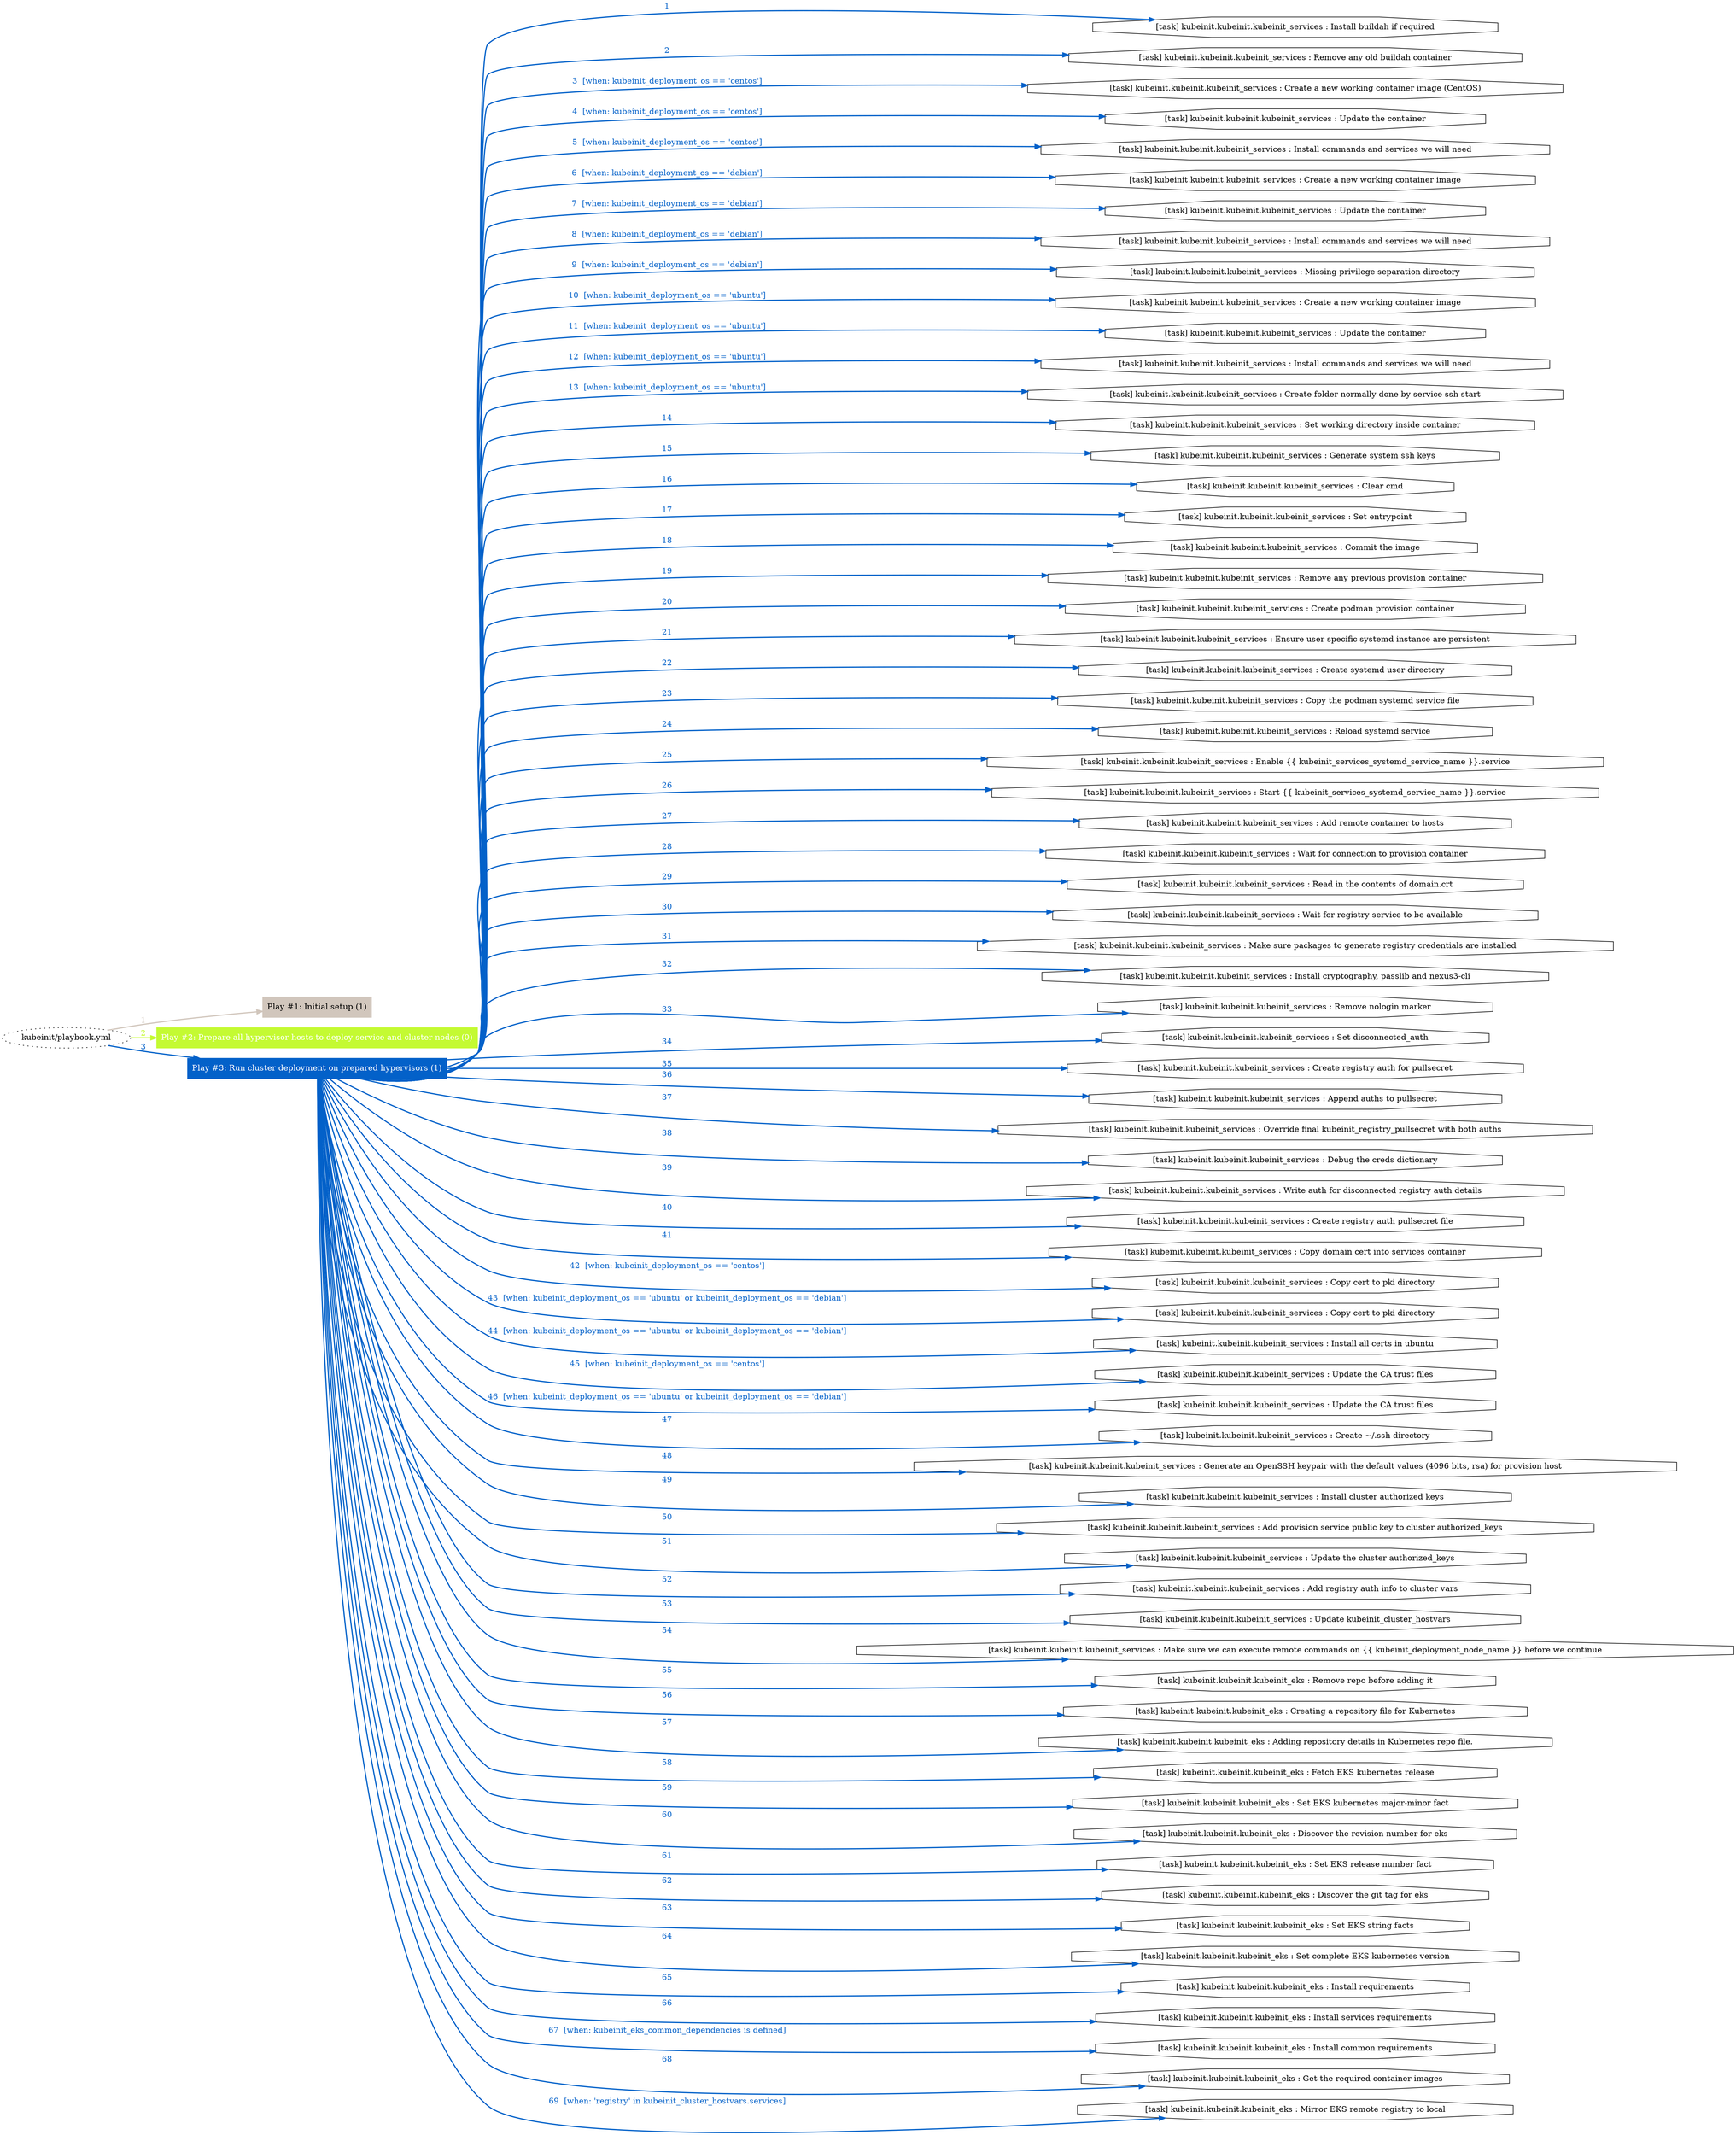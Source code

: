 digraph "kubeinit/playbook.yml "{
	graph [concentrate=true ordering=in rankdir=LR ratio=fill]
	edge [esep=5 sep=10]
	"kubeinit/playbook.yml" [id=root_node style=dotted]
	subgraph "Play #1: Initial setup (1) "{
		"Play #1: Initial setup (1)" [color="#d1c6bc" fontcolor="#000000" id="play_58c61221-9787-47b0-bc13-52bfd65de901" shape=box style=filled tooltip=localhost]
		"kubeinit/playbook.yml" -> "Play #1: Initial setup (1)" [label=1 color="#d1c6bc" fontcolor="#d1c6bc" id="edge_82c5f32d-1bfa-485e-a3ed-a7ec635450c1" style=bold]
	}
	subgraph "Play #2: Prepare all hypervisor hosts to deploy service and cluster nodes (0) "{
		"Play #2: Prepare all hypervisor hosts to deploy service and cluster nodes (0)" [color="#c4fa32" fontcolor="#ffffff" id="play_f1819627-d6d0-48c2-a4bf-026cfad23d51" shape=box style=filled tooltip=""]
		"kubeinit/playbook.yml" -> "Play #2: Prepare all hypervisor hosts to deploy service and cluster nodes (0)" [label=2 color="#c4fa32" fontcolor="#c4fa32" id="edge_9b2d2105-5e74-4936-8e23-8c155fd44906" style=bold]
	}
	subgraph "Play #3: Run cluster deployment on prepared hypervisors (1) "{
		"Play #3: Run cluster deployment on prepared hypervisors (1)" [color="#0361c9" fontcolor="#ffffff" id="play_98a74b04-5b13-4391-b361-a1df090b700e" shape=box style=filled tooltip=localhost]
		"kubeinit/playbook.yml" -> "Play #3: Run cluster deployment on prepared hypervisors (1)" [label=3 color="#0361c9" fontcolor="#0361c9" id="edge_5cc51b11-0cfc-4346-9906-169f64053a8f" style=bold]
		"task_f9e0c8d6-d77f-4852-be47-1a2f1b0a7e64" [label="[task] kubeinit.kubeinit.kubeinit_services : Install buildah if required" id="task_f9e0c8d6-d77f-4852-be47-1a2f1b0a7e64" shape=octagon tooltip="[task] kubeinit.kubeinit.kubeinit_services : Install buildah if required"]
		"Play #3: Run cluster deployment on prepared hypervisors (1)" -> "task_f9e0c8d6-d77f-4852-be47-1a2f1b0a7e64" [label=1 color="#0361c9" fontcolor="#0361c9" id="edge_5672edd4-5e7a-47fe-9aba-08ebf6107d29" style=bold]
		"task_eed6dac6-86f1-44c3-bb5f-d6689bf111ed" [label="[task] kubeinit.kubeinit.kubeinit_services : Remove any old buildah container" id="task_eed6dac6-86f1-44c3-bb5f-d6689bf111ed" shape=octagon tooltip="[task] kubeinit.kubeinit.kubeinit_services : Remove any old buildah container"]
		"Play #3: Run cluster deployment on prepared hypervisors (1)" -> "task_eed6dac6-86f1-44c3-bb5f-d6689bf111ed" [label=2 color="#0361c9" fontcolor="#0361c9" id="edge_3d87c12e-76ab-4595-8bfa-82deb824ee65" style=bold]
		"task_c44c3160-b899-4a68-bb6c-bef63413ac9e" [label="[task] kubeinit.kubeinit.kubeinit_services : Create a new working container image (CentOS)" id="task_c44c3160-b899-4a68-bb6c-bef63413ac9e" shape=octagon tooltip="[task] kubeinit.kubeinit.kubeinit_services : Create a new working container image (CentOS)"]
		"Play #3: Run cluster deployment on prepared hypervisors (1)" -> "task_c44c3160-b899-4a68-bb6c-bef63413ac9e" [label="3  [when: kubeinit_deployment_os == 'centos']" color="#0361c9" fontcolor="#0361c9" id="edge_f5f64cb0-b98b-4edb-85df-97187ee73768" style=bold]
		"task_563aa591-0861-4600-94d8-9b045fb3df63" [label="[task] kubeinit.kubeinit.kubeinit_services : Update the container" id="task_563aa591-0861-4600-94d8-9b045fb3df63" shape=octagon tooltip="[task] kubeinit.kubeinit.kubeinit_services : Update the container"]
		"Play #3: Run cluster deployment on prepared hypervisors (1)" -> "task_563aa591-0861-4600-94d8-9b045fb3df63" [label="4  [when: kubeinit_deployment_os == 'centos']" color="#0361c9" fontcolor="#0361c9" id="edge_cea831a7-7373-4f27-8f10-8f028036685c" style=bold]
		"task_136c4c8b-7cb4-49a3-b03a-b81b8d2473d2" [label="[task] kubeinit.kubeinit.kubeinit_services : Install commands and services we will need" id="task_136c4c8b-7cb4-49a3-b03a-b81b8d2473d2" shape=octagon tooltip="[task] kubeinit.kubeinit.kubeinit_services : Install commands and services we will need"]
		"Play #3: Run cluster deployment on prepared hypervisors (1)" -> "task_136c4c8b-7cb4-49a3-b03a-b81b8d2473d2" [label="5  [when: kubeinit_deployment_os == 'centos']" color="#0361c9" fontcolor="#0361c9" id="edge_143d7873-5505-4473-bd32-0d9929eb2f28" style=bold]
		"task_a7d061df-f9f1-4b5a-8582-8055ab9fc2e4" [label="[task] kubeinit.kubeinit.kubeinit_services : Create a new working container image" id="task_a7d061df-f9f1-4b5a-8582-8055ab9fc2e4" shape=octagon tooltip="[task] kubeinit.kubeinit.kubeinit_services : Create a new working container image"]
		"Play #3: Run cluster deployment on prepared hypervisors (1)" -> "task_a7d061df-f9f1-4b5a-8582-8055ab9fc2e4" [label="6  [when: kubeinit_deployment_os == 'debian']" color="#0361c9" fontcolor="#0361c9" id="edge_a2907ec9-d884-45a9-b941-a946d579537e" style=bold]
		"task_d0810254-7d13-453f-8e5a-063b6d736850" [label="[task] kubeinit.kubeinit.kubeinit_services : Update the container" id="task_d0810254-7d13-453f-8e5a-063b6d736850" shape=octagon tooltip="[task] kubeinit.kubeinit.kubeinit_services : Update the container"]
		"Play #3: Run cluster deployment on prepared hypervisors (1)" -> "task_d0810254-7d13-453f-8e5a-063b6d736850" [label="7  [when: kubeinit_deployment_os == 'debian']" color="#0361c9" fontcolor="#0361c9" id="edge_522550c3-d846-41dd-84f8-b5678f25fbe8" style=bold]
		"task_a9e4a1b2-e576-4e10-bf92-8a2d1b033169" [label="[task] kubeinit.kubeinit.kubeinit_services : Install commands and services we will need" id="task_a9e4a1b2-e576-4e10-bf92-8a2d1b033169" shape=octagon tooltip="[task] kubeinit.kubeinit.kubeinit_services : Install commands and services we will need"]
		"Play #3: Run cluster deployment on prepared hypervisors (1)" -> "task_a9e4a1b2-e576-4e10-bf92-8a2d1b033169" [label="8  [when: kubeinit_deployment_os == 'debian']" color="#0361c9" fontcolor="#0361c9" id="edge_672a9895-e6cd-42d2-a5b8-1302b95f28d4" style=bold]
		"task_ea61e194-43b8-45fb-ba7a-44d795c1ddde" [label="[task] kubeinit.kubeinit.kubeinit_services : Missing privilege separation directory" id="task_ea61e194-43b8-45fb-ba7a-44d795c1ddde" shape=octagon tooltip="[task] kubeinit.kubeinit.kubeinit_services : Missing privilege separation directory"]
		"Play #3: Run cluster deployment on prepared hypervisors (1)" -> "task_ea61e194-43b8-45fb-ba7a-44d795c1ddde" [label="9  [when: kubeinit_deployment_os == 'debian']" color="#0361c9" fontcolor="#0361c9" id="edge_07e0a076-4a5f-4495-a15e-9c9b7223a695" style=bold]
		"task_b42cfcca-e685-49a8-b2dc-290fc9dd3be2" [label="[task] kubeinit.kubeinit.kubeinit_services : Create a new working container image" id="task_b42cfcca-e685-49a8-b2dc-290fc9dd3be2" shape=octagon tooltip="[task] kubeinit.kubeinit.kubeinit_services : Create a new working container image"]
		"Play #3: Run cluster deployment on prepared hypervisors (1)" -> "task_b42cfcca-e685-49a8-b2dc-290fc9dd3be2" [label="10  [when: kubeinit_deployment_os == 'ubuntu']" color="#0361c9" fontcolor="#0361c9" id="edge_33076d93-7551-4148-8526-9f497a15816e" style=bold]
		"task_cce77efa-44bf-49fa-a3c4-b08f1d238428" [label="[task] kubeinit.kubeinit.kubeinit_services : Update the container" id="task_cce77efa-44bf-49fa-a3c4-b08f1d238428" shape=octagon tooltip="[task] kubeinit.kubeinit.kubeinit_services : Update the container"]
		"Play #3: Run cluster deployment on prepared hypervisors (1)" -> "task_cce77efa-44bf-49fa-a3c4-b08f1d238428" [label="11  [when: kubeinit_deployment_os == 'ubuntu']" color="#0361c9" fontcolor="#0361c9" id="edge_c1fb126c-50ff-4519-85c9-178da021de43" style=bold]
		"task_f6ec98e8-36fc-4aac-8ad4-da4896438998" [label="[task] kubeinit.kubeinit.kubeinit_services : Install commands and services we will need" id="task_f6ec98e8-36fc-4aac-8ad4-da4896438998" shape=octagon tooltip="[task] kubeinit.kubeinit.kubeinit_services : Install commands and services we will need"]
		"Play #3: Run cluster deployment on prepared hypervisors (1)" -> "task_f6ec98e8-36fc-4aac-8ad4-da4896438998" [label="12  [when: kubeinit_deployment_os == 'ubuntu']" color="#0361c9" fontcolor="#0361c9" id="edge_c556fd35-0842-4af2-b874-a046b76e1328" style=bold]
		"task_0008d3a8-98b7-4536-a68b-caa73a89fb35" [label="[task] kubeinit.kubeinit.kubeinit_services : Create folder normally done by service ssh start" id="task_0008d3a8-98b7-4536-a68b-caa73a89fb35" shape=octagon tooltip="[task] kubeinit.kubeinit.kubeinit_services : Create folder normally done by service ssh start"]
		"Play #3: Run cluster deployment on prepared hypervisors (1)" -> "task_0008d3a8-98b7-4536-a68b-caa73a89fb35" [label="13  [when: kubeinit_deployment_os == 'ubuntu']" color="#0361c9" fontcolor="#0361c9" id="edge_29f5d693-6e37-478f-9073-315a2c15cf67" style=bold]
		"task_cfd43229-88d3-4cf3-bcb0-6869967ddcb4" [label="[task] kubeinit.kubeinit.kubeinit_services : Set working directory inside container" id="task_cfd43229-88d3-4cf3-bcb0-6869967ddcb4" shape=octagon tooltip="[task] kubeinit.kubeinit.kubeinit_services : Set working directory inside container"]
		"Play #3: Run cluster deployment on prepared hypervisors (1)" -> "task_cfd43229-88d3-4cf3-bcb0-6869967ddcb4" [label=14 color="#0361c9" fontcolor="#0361c9" id="edge_356db8fc-cd47-477d-bc67-58f499a0e1bf" style=bold]
		"task_4284a9e0-115f-4ae2-8e24-ac7c7cd53603" [label="[task] kubeinit.kubeinit.kubeinit_services : Generate system ssh keys" id="task_4284a9e0-115f-4ae2-8e24-ac7c7cd53603" shape=octagon tooltip="[task] kubeinit.kubeinit.kubeinit_services : Generate system ssh keys"]
		"Play #3: Run cluster deployment on prepared hypervisors (1)" -> "task_4284a9e0-115f-4ae2-8e24-ac7c7cd53603" [label=15 color="#0361c9" fontcolor="#0361c9" id="edge_648f88fa-166b-4372-9081-57d649726761" style=bold]
		"task_1880a016-d80d-499e-9807-7566f132ae99" [label="[task] kubeinit.kubeinit.kubeinit_services : Clear cmd" id="task_1880a016-d80d-499e-9807-7566f132ae99" shape=octagon tooltip="[task] kubeinit.kubeinit.kubeinit_services : Clear cmd"]
		"Play #3: Run cluster deployment on prepared hypervisors (1)" -> "task_1880a016-d80d-499e-9807-7566f132ae99" [label=16 color="#0361c9" fontcolor="#0361c9" id="edge_057f2b86-d4dd-4bfd-bd2b-d9c553e9bbee" style=bold]
		"task_c7d8a5ce-1297-41a5-a5f3-1746fc425cf4" [label="[task] kubeinit.kubeinit.kubeinit_services : Set entrypoint" id="task_c7d8a5ce-1297-41a5-a5f3-1746fc425cf4" shape=octagon tooltip="[task] kubeinit.kubeinit.kubeinit_services : Set entrypoint"]
		"Play #3: Run cluster deployment on prepared hypervisors (1)" -> "task_c7d8a5ce-1297-41a5-a5f3-1746fc425cf4" [label=17 color="#0361c9" fontcolor="#0361c9" id="edge_5f51120a-f9d8-4ffa-be8c-67ce5c46fc4b" style=bold]
		"task_4e169f7b-1901-45d3-bf86-58418ed1b506" [label="[task] kubeinit.kubeinit.kubeinit_services : Commit the image" id="task_4e169f7b-1901-45d3-bf86-58418ed1b506" shape=octagon tooltip="[task] kubeinit.kubeinit.kubeinit_services : Commit the image"]
		"Play #3: Run cluster deployment on prepared hypervisors (1)" -> "task_4e169f7b-1901-45d3-bf86-58418ed1b506" [label=18 color="#0361c9" fontcolor="#0361c9" id="edge_3e7265e3-9172-40be-ad96-a68409bcabc5" style=bold]
		"task_be2a1417-75c9-4455-a36f-721f6edf703b" [label="[task] kubeinit.kubeinit.kubeinit_services : Remove any previous provision container" id="task_be2a1417-75c9-4455-a36f-721f6edf703b" shape=octagon tooltip="[task] kubeinit.kubeinit.kubeinit_services : Remove any previous provision container"]
		"Play #3: Run cluster deployment on prepared hypervisors (1)" -> "task_be2a1417-75c9-4455-a36f-721f6edf703b" [label=19 color="#0361c9" fontcolor="#0361c9" id="edge_94def12b-4884-479a-ad58-a9ace62c5388" style=bold]
		"task_4f10b313-64f6-4c77-80d4-7fd2ec7b7d9d" [label="[task] kubeinit.kubeinit.kubeinit_services : Create podman provision container" id="task_4f10b313-64f6-4c77-80d4-7fd2ec7b7d9d" shape=octagon tooltip="[task] kubeinit.kubeinit.kubeinit_services : Create podman provision container"]
		"Play #3: Run cluster deployment on prepared hypervisors (1)" -> "task_4f10b313-64f6-4c77-80d4-7fd2ec7b7d9d" [label=20 color="#0361c9" fontcolor="#0361c9" id="edge_7a5e60d1-c5f1-4022-8ff7-be765076ad66" style=bold]
		"task_475eddec-bda4-4d12-a218-d895b974ef73" [label="[task] kubeinit.kubeinit.kubeinit_services : Ensure user specific systemd instance are persistent" id="task_475eddec-bda4-4d12-a218-d895b974ef73" shape=octagon tooltip="[task] kubeinit.kubeinit.kubeinit_services : Ensure user specific systemd instance are persistent"]
		"Play #3: Run cluster deployment on prepared hypervisors (1)" -> "task_475eddec-bda4-4d12-a218-d895b974ef73" [label=21 color="#0361c9" fontcolor="#0361c9" id="edge_ba440d04-54ce-447c-924b-55fa7dafd7ec" style=bold]
		"task_79cfe061-16d9-4ba7-bd69-33c3ed2a29b1" [label="[task] kubeinit.kubeinit.kubeinit_services : Create systemd user directory" id="task_79cfe061-16d9-4ba7-bd69-33c3ed2a29b1" shape=octagon tooltip="[task] kubeinit.kubeinit.kubeinit_services : Create systemd user directory"]
		"Play #3: Run cluster deployment on prepared hypervisors (1)" -> "task_79cfe061-16d9-4ba7-bd69-33c3ed2a29b1" [label=22 color="#0361c9" fontcolor="#0361c9" id="edge_8866aa07-4563-477d-b24b-1e390b5588c9" style=bold]
		"task_56a16fbf-f778-4a0b-a10d-847879ddfc52" [label="[task] kubeinit.kubeinit.kubeinit_services : Copy the podman systemd service file" id="task_56a16fbf-f778-4a0b-a10d-847879ddfc52" shape=octagon tooltip="[task] kubeinit.kubeinit.kubeinit_services : Copy the podman systemd service file"]
		"Play #3: Run cluster deployment on prepared hypervisors (1)" -> "task_56a16fbf-f778-4a0b-a10d-847879ddfc52" [label=23 color="#0361c9" fontcolor="#0361c9" id="edge_2545821a-8711-41e2-8008-8ed51b239961" style=bold]
		"task_4a80ef9e-08f6-4254-80f9-508cbc4152b5" [label="[task] kubeinit.kubeinit.kubeinit_services : Reload systemd service" id="task_4a80ef9e-08f6-4254-80f9-508cbc4152b5" shape=octagon tooltip="[task] kubeinit.kubeinit.kubeinit_services : Reload systemd service"]
		"Play #3: Run cluster deployment on prepared hypervisors (1)" -> "task_4a80ef9e-08f6-4254-80f9-508cbc4152b5" [label=24 color="#0361c9" fontcolor="#0361c9" id="edge_192c4775-0128-4108-b556-394a583cb722" style=bold]
		"task_9d7e5428-7850-4d5d-9626-2128d27a8ba3" [label="[task] kubeinit.kubeinit.kubeinit_services : Enable {{ kubeinit_services_systemd_service_name }}.service" id="task_9d7e5428-7850-4d5d-9626-2128d27a8ba3" shape=octagon tooltip="[task] kubeinit.kubeinit.kubeinit_services : Enable {{ kubeinit_services_systemd_service_name }}.service"]
		"Play #3: Run cluster deployment on prepared hypervisors (1)" -> "task_9d7e5428-7850-4d5d-9626-2128d27a8ba3" [label=25 color="#0361c9" fontcolor="#0361c9" id="edge_1629c6b7-2e27-4570-996e-49942803bb3d" style=bold]
		"task_bf42b470-2e14-4403-b768-5d4132fc0066" [label="[task] kubeinit.kubeinit.kubeinit_services : Start {{ kubeinit_services_systemd_service_name }}.service" id="task_bf42b470-2e14-4403-b768-5d4132fc0066" shape=octagon tooltip="[task] kubeinit.kubeinit.kubeinit_services : Start {{ kubeinit_services_systemd_service_name }}.service"]
		"Play #3: Run cluster deployment on prepared hypervisors (1)" -> "task_bf42b470-2e14-4403-b768-5d4132fc0066" [label=26 color="#0361c9" fontcolor="#0361c9" id="edge_991d8730-1053-4f40-9531-04ce8ae34dd5" style=bold]
		"task_2be60a01-8e0d-4bad-8462-5c3b918eb095" [label="[task] kubeinit.kubeinit.kubeinit_services : Add remote container to hosts" id="task_2be60a01-8e0d-4bad-8462-5c3b918eb095" shape=octagon tooltip="[task] kubeinit.kubeinit.kubeinit_services : Add remote container to hosts"]
		"Play #3: Run cluster deployment on prepared hypervisors (1)" -> "task_2be60a01-8e0d-4bad-8462-5c3b918eb095" [label=27 color="#0361c9" fontcolor="#0361c9" id="edge_031dcc15-2669-42b3-ac92-124b6e8b81a6" style=bold]
		"task_b33dbcfe-a071-4678-a1d3-7acd6ac388c6" [label="[task] kubeinit.kubeinit.kubeinit_services : Wait for connection to provision container" id="task_b33dbcfe-a071-4678-a1d3-7acd6ac388c6" shape=octagon tooltip="[task] kubeinit.kubeinit.kubeinit_services : Wait for connection to provision container"]
		"Play #3: Run cluster deployment on prepared hypervisors (1)" -> "task_b33dbcfe-a071-4678-a1d3-7acd6ac388c6" [label=28 color="#0361c9" fontcolor="#0361c9" id="edge_925b3df2-becd-45c8-920d-97f9e7841262" style=bold]
		"task_76df6dd2-1aea-4198-8985-2b60bfa9534f" [label="[task] kubeinit.kubeinit.kubeinit_services : Read in the contents of domain.crt" id="task_76df6dd2-1aea-4198-8985-2b60bfa9534f" shape=octagon tooltip="[task] kubeinit.kubeinit.kubeinit_services : Read in the contents of domain.crt"]
		"Play #3: Run cluster deployment on prepared hypervisors (1)" -> "task_76df6dd2-1aea-4198-8985-2b60bfa9534f" [label=29 color="#0361c9" fontcolor="#0361c9" id="edge_3e290e00-4321-480a-8302-e4e5a61d8699" style=bold]
		"task_f1035ecd-52bb-445c-977b-1d73a0724e2e" [label="[task] kubeinit.kubeinit.kubeinit_services : Wait for registry service to be available" id="task_f1035ecd-52bb-445c-977b-1d73a0724e2e" shape=octagon tooltip="[task] kubeinit.kubeinit.kubeinit_services : Wait for registry service to be available"]
		"Play #3: Run cluster deployment on prepared hypervisors (1)" -> "task_f1035ecd-52bb-445c-977b-1d73a0724e2e" [label=30 color="#0361c9" fontcolor="#0361c9" id="edge_4c404065-35dd-4236-b8bd-16812a5b53df" style=bold]
		"task_8d1bceef-0f23-46ef-8c53-e6a4048abeb0" [label="[task] kubeinit.kubeinit.kubeinit_services : Make sure packages to generate registry credentials are installed" id="task_8d1bceef-0f23-46ef-8c53-e6a4048abeb0" shape=octagon tooltip="[task] kubeinit.kubeinit.kubeinit_services : Make sure packages to generate registry credentials are installed"]
		"Play #3: Run cluster deployment on prepared hypervisors (1)" -> "task_8d1bceef-0f23-46ef-8c53-e6a4048abeb0" [label=31 color="#0361c9" fontcolor="#0361c9" id="edge_4b880639-59af-49f5-8436-6b99da56ce82" style=bold]
		"task_eb30e62a-6b5e-40ba-a772-74c5cdd923a2" [label="[task] kubeinit.kubeinit.kubeinit_services : Install cryptography, passlib and nexus3-cli" id="task_eb30e62a-6b5e-40ba-a772-74c5cdd923a2" shape=octagon tooltip="[task] kubeinit.kubeinit.kubeinit_services : Install cryptography, passlib and nexus3-cli"]
		"Play #3: Run cluster deployment on prepared hypervisors (1)" -> "task_eb30e62a-6b5e-40ba-a772-74c5cdd923a2" [label=32 color="#0361c9" fontcolor="#0361c9" id="edge_a92274c6-625a-495f-b77c-b067e7d288cb" style=bold]
		"task_c6e35623-1e71-47a3-a705-99642697df2c" [label="[task] kubeinit.kubeinit.kubeinit_services : Remove nologin marker" id="task_c6e35623-1e71-47a3-a705-99642697df2c" shape=octagon tooltip="[task] kubeinit.kubeinit.kubeinit_services : Remove nologin marker"]
		"Play #3: Run cluster deployment on prepared hypervisors (1)" -> "task_c6e35623-1e71-47a3-a705-99642697df2c" [label=33 color="#0361c9" fontcolor="#0361c9" id="edge_504d028f-8bfb-4074-b4ab-73e383066b28" style=bold]
		"task_7696a72d-be7e-4e23-bb43-2c9fa2040ef0" [label="[task] kubeinit.kubeinit.kubeinit_services : Set disconnected_auth" id="task_7696a72d-be7e-4e23-bb43-2c9fa2040ef0" shape=octagon tooltip="[task] kubeinit.kubeinit.kubeinit_services : Set disconnected_auth"]
		"Play #3: Run cluster deployment on prepared hypervisors (1)" -> "task_7696a72d-be7e-4e23-bb43-2c9fa2040ef0" [label=34 color="#0361c9" fontcolor="#0361c9" id="edge_1e33f4e2-7e02-4cde-9344-75595c2c2853" style=bold]
		"task_60c9934a-b195-4f7e-b840-8eed1392932e" [label="[task] kubeinit.kubeinit.kubeinit_services : Create registry auth for pullsecret" id="task_60c9934a-b195-4f7e-b840-8eed1392932e" shape=octagon tooltip="[task] kubeinit.kubeinit.kubeinit_services : Create registry auth for pullsecret"]
		"Play #3: Run cluster deployment on prepared hypervisors (1)" -> "task_60c9934a-b195-4f7e-b840-8eed1392932e" [label=35 color="#0361c9" fontcolor="#0361c9" id="edge_964eb439-fe86-4d7d-9815-22a7db8f0f16" style=bold]
		"task_65778795-7a7d-4691-980b-ff99fe808a76" [label="[task] kubeinit.kubeinit.kubeinit_services : Append auths to pullsecret" id="task_65778795-7a7d-4691-980b-ff99fe808a76" shape=octagon tooltip="[task] kubeinit.kubeinit.kubeinit_services : Append auths to pullsecret"]
		"Play #3: Run cluster deployment on prepared hypervisors (1)" -> "task_65778795-7a7d-4691-980b-ff99fe808a76" [label=36 color="#0361c9" fontcolor="#0361c9" id="edge_baccc0d0-364e-449a-843e-318efcbc6cf8" style=bold]
		"task_26fef4d1-3b8b-4b4c-974d-59453671b0c4" [label="[task] kubeinit.kubeinit.kubeinit_services : Override final kubeinit_registry_pullsecret with both auths" id="task_26fef4d1-3b8b-4b4c-974d-59453671b0c4" shape=octagon tooltip="[task] kubeinit.kubeinit.kubeinit_services : Override final kubeinit_registry_pullsecret with both auths"]
		"Play #3: Run cluster deployment on prepared hypervisors (1)" -> "task_26fef4d1-3b8b-4b4c-974d-59453671b0c4" [label=37 color="#0361c9" fontcolor="#0361c9" id="edge_d7282937-c766-431e-8a2c-a3cfe19e473f" style=bold]
		"task_0a0b0d3c-e60c-4924-95e5-e764e524e89b" [label="[task] kubeinit.kubeinit.kubeinit_services : Debug the creds dictionary" id="task_0a0b0d3c-e60c-4924-95e5-e764e524e89b" shape=octagon tooltip="[task] kubeinit.kubeinit.kubeinit_services : Debug the creds dictionary"]
		"Play #3: Run cluster deployment on prepared hypervisors (1)" -> "task_0a0b0d3c-e60c-4924-95e5-e764e524e89b" [label=38 color="#0361c9" fontcolor="#0361c9" id="edge_cc3461e8-7af1-4f28-9354-935eeb11aaea" style=bold]
		"task_67c5b15d-66d3-497e-ab1d-141e76865b89" [label="[task] kubeinit.kubeinit.kubeinit_services : Write auth for disconnected registry auth details" id="task_67c5b15d-66d3-497e-ab1d-141e76865b89" shape=octagon tooltip="[task] kubeinit.kubeinit.kubeinit_services : Write auth for disconnected registry auth details"]
		"Play #3: Run cluster deployment on prepared hypervisors (1)" -> "task_67c5b15d-66d3-497e-ab1d-141e76865b89" [label=39 color="#0361c9" fontcolor="#0361c9" id="edge_08072247-99f2-4b5d-8c8e-d1f0f50cc9d2" style=bold]
		"task_8f20cbf0-9416-4ee3-9761-104d4e18ed23" [label="[task] kubeinit.kubeinit.kubeinit_services : Create registry auth pullsecret file" id="task_8f20cbf0-9416-4ee3-9761-104d4e18ed23" shape=octagon tooltip="[task] kubeinit.kubeinit.kubeinit_services : Create registry auth pullsecret file"]
		"Play #3: Run cluster deployment on prepared hypervisors (1)" -> "task_8f20cbf0-9416-4ee3-9761-104d4e18ed23" [label=40 color="#0361c9" fontcolor="#0361c9" id="edge_a5ff7b64-d8ec-48fe-b88a-e4d9046ab04a" style=bold]
		"task_836557f8-e68b-42ce-bc3d-ec2a94872de7" [label="[task] kubeinit.kubeinit.kubeinit_services : Copy domain cert into services container" id="task_836557f8-e68b-42ce-bc3d-ec2a94872de7" shape=octagon tooltip="[task] kubeinit.kubeinit.kubeinit_services : Copy domain cert into services container"]
		"Play #3: Run cluster deployment on prepared hypervisors (1)" -> "task_836557f8-e68b-42ce-bc3d-ec2a94872de7" [label=41 color="#0361c9" fontcolor="#0361c9" id="edge_4e8f710b-f75b-40cc-a19a-0d1e8a9f5ecb" style=bold]
		"task_2b946850-8c6f-47c6-b0ef-1540f3c7f2c1" [label="[task] kubeinit.kubeinit.kubeinit_services : Copy cert to pki directory" id="task_2b946850-8c6f-47c6-b0ef-1540f3c7f2c1" shape=octagon tooltip="[task] kubeinit.kubeinit.kubeinit_services : Copy cert to pki directory"]
		"Play #3: Run cluster deployment on prepared hypervisors (1)" -> "task_2b946850-8c6f-47c6-b0ef-1540f3c7f2c1" [label="42  [when: kubeinit_deployment_os == 'centos']" color="#0361c9" fontcolor="#0361c9" id="edge_c8ec9a12-95dc-40d9-839b-1f1766db83e6" style=bold]
		"task_d874d242-553f-428c-8855-15758752b6f3" [label="[task] kubeinit.kubeinit.kubeinit_services : Copy cert to pki directory" id="task_d874d242-553f-428c-8855-15758752b6f3" shape=octagon tooltip="[task] kubeinit.kubeinit.kubeinit_services : Copy cert to pki directory"]
		"Play #3: Run cluster deployment on prepared hypervisors (1)" -> "task_d874d242-553f-428c-8855-15758752b6f3" [label="43  [when: kubeinit_deployment_os == 'ubuntu' or kubeinit_deployment_os == 'debian']" color="#0361c9" fontcolor="#0361c9" id="edge_639eb946-0a13-4bb2-a56e-db3da8018b5e" style=bold]
		"task_ce47b344-8984-4d41-88b2-88aa1299c2f3" [label="[task] kubeinit.kubeinit.kubeinit_services : Install all certs in ubuntu" id="task_ce47b344-8984-4d41-88b2-88aa1299c2f3" shape=octagon tooltip="[task] kubeinit.kubeinit.kubeinit_services : Install all certs in ubuntu"]
		"Play #3: Run cluster deployment on prepared hypervisors (1)" -> "task_ce47b344-8984-4d41-88b2-88aa1299c2f3" [label="44  [when: kubeinit_deployment_os == 'ubuntu' or kubeinit_deployment_os == 'debian']" color="#0361c9" fontcolor="#0361c9" id="edge_b82a30ef-6792-45a7-9686-41854187861e" style=bold]
		"task_d0984de7-1e5e-485c-8e39-785751d128c7" [label="[task] kubeinit.kubeinit.kubeinit_services : Update the CA trust files" id="task_d0984de7-1e5e-485c-8e39-785751d128c7" shape=octagon tooltip="[task] kubeinit.kubeinit.kubeinit_services : Update the CA trust files"]
		"Play #3: Run cluster deployment on prepared hypervisors (1)" -> "task_d0984de7-1e5e-485c-8e39-785751d128c7" [label="45  [when: kubeinit_deployment_os == 'centos']" color="#0361c9" fontcolor="#0361c9" id="edge_82c5fd39-ebb8-4c9a-aa5c-ca6f771d7aec" style=bold]
		"task_446c8d56-dc67-4aef-89ab-9d1804cbeeb6" [label="[task] kubeinit.kubeinit.kubeinit_services : Update the CA trust files" id="task_446c8d56-dc67-4aef-89ab-9d1804cbeeb6" shape=octagon tooltip="[task] kubeinit.kubeinit.kubeinit_services : Update the CA trust files"]
		"Play #3: Run cluster deployment on prepared hypervisors (1)" -> "task_446c8d56-dc67-4aef-89ab-9d1804cbeeb6" [label="46  [when: kubeinit_deployment_os == 'ubuntu' or kubeinit_deployment_os == 'debian']" color="#0361c9" fontcolor="#0361c9" id="edge_a7d0ff57-6e4e-40f9-88b0-bfbd50850419" style=bold]
		"task_c45d84a9-f7a6-42ec-a3ed-679ba0ef0042" [label="[task] kubeinit.kubeinit.kubeinit_services : Create ~/.ssh directory" id="task_c45d84a9-f7a6-42ec-a3ed-679ba0ef0042" shape=octagon tooltip="[task] kubeinit.kubeinit.kubeinit_services : Create ~/.ssh directory"]
		"Play #3: Run cluster deployment on prepared hypervisors (1)" -> "task_c45d84a9-f7a6-42ec-a3ed-679ba0ef0042" [label=47 color="#0361c9" fontcolor="#0361c9" id="edge_d0c39bb2-c2dc-47ca-8b2f-9fadc61f5ee0" style=bold]
		"task_28891ff9-9d3f-4902-baed-de2af59c42f1" [label="[task] kubeinit.kubeinit.kubeinit_services : Generate an OpenSSH keypair with the default values (4096 bits, rsa) for provision host" id="task_28891ff9-9d3f-4902-baed-de2af59c42f1" shape=octagon tooltip="[task] kubeinit.kubeinit.kubeinit_services : Generate an OpenSSH keypair with the default values (4096 bits, rsa) for provision host"]
		"Play #3: Run cluster deployment on prepared hypervisors (1)" -> "task_28891ff9-9d3f-4902-baed-de2af59c42f1" [label=48 color="#0361c9" fontcolor="#0361c9" id="edge_8b7cbb37-9f92-4b67-bc74-22db3c164774" style=bold]
		"task_6905a9bf-f938-4bde-b608-65bfc91baf32" [label="[task] kubeinit.kubeinit.kubeinit_services : Install cluster authorized keys" id="task_6905a9bf-f938-4bde-b608-65bfc91baf32" shape=octagon tooltip="[task] kubeinit.kubeinit.kubeinit_services : Install cluster authorized keys"]
		"Play #3: Run cluster deployment on prepared hypervisors (1)" -> "task_6905a9bf-f938-4bde-b608-65bfc91baf32" [label=49 color="#0361c9" fontcolor="#0361c9" id="edge_251dd1cf-b01e-4a83-ad0c-64957e0a2d3f" style=bold]
		"task_1cb770d4-b912-49b8-891b-09e7e1baab25" [label="[task] kubeinit.kubeinit.kubeinit_services : Add provision service public key to cluster authorized_keys" id="task_1cb770d4-b912-49b8-891b-09e7e1baab25" shape=octagon tooltip="[task] kubeinit.kubeinit.kubeinit_services : Add provision service public key to cluster authorized_keys"]
		"Play #3: Run cluster deployment on prepared hypervisors (1)" -> "task_1cb770d4-b912-49b8-891b-09e7e1baab25" [label=50 color="#0361c9" fontcolor="#0361c9" id="edge_0beb2967-efa6-42ae-9309-810ffb1d38c9" style=bold]
		"task_0135427c-44c9-4a98-91a9-d3acfafe64ca" [label="[task] kubeinit.kubeinit.kubeinit_services : Update the cluster authorized_keys" id="task_0135427c-44c9-4a98-91a9-d3acfafe64ca" shape=octagon tooltip="[task] kubeinit.kubeinit.kubeinit_services : Update the cluster authorized_keys"]
		"Play #3: Run cluster deployment on prepared hypervisors (1)" -> "task_0135427c-44c9-4a98-91a9-d3acfafe64ca" [label=51 color="#0361c9" fontcolor="#0361c9" id="edge_97b32c35-761e-4a0d-a97d-ae7b2cd2f474" style=bold]
		"task_606ff2a3-8142-41c0-aa3e-ae2ccc4f6ac4" [label="[task] kubeinit.kubeinit.kubeinit_services : Add registry auth info to cluster vars" id="task_606ff2a3-8142-41c0-aa3e-ae2ccc4f6ac4" shape=octagon tooltip="[task] kubeinit.kubeinit.kubeinit_services : Add registry auth info to cluster vars"]
		"Play #3: Run cluster deployment on prepared hypervisors (1)" -> "task_606ff2a3-8142-41c0-aa3e-ae2ccc4f6ac4" [label=52 color="#0361c9" fontcolor="#0361c9" id="edge_084a509a-a7aa-4f55-ab6c-945920cfa925" style=bold]
		"task_d19636e3-5263-436b-a422-3288fdfa14bf" [label="[task] kubeinit.kubeinit.kubeinit_services : Update kubeinit_cluster_hostvars" id="task_d19636e3-5263-436b-a422-3288fdfa14bf" shape=octagon tooltip="[task] kubeinit.kubeinit.kubeinit_services : Update kubeinit_cluster_hostvars"]
		"Play #3: Run cluster deployment on prepared hypervisors (1)" -> "task_d19636e3-5263-436b-a422-3288fdfa14bf" [label=53 color="#0361c9" fontcolor="#0361c9" id="edge_8e0304c7-6ae5-4971-afe3-a8edf28d276a" style=bold]
		"task_c7d21b4c-1859-45c5-95eb-fe7cbcd81fae" [label="[task] kubeinit.kubeinit.kubeinit_services : Make sure we can execute remote commands on {{ kubeinit_deployment_node_name }} before we continue" id="task_c7d21b4c-1859-45c5-95eb-fe7cbcd81fae" shape=octagon tooltip="[task] kubeinit.kubeinit.kubeinit_services : Make sure we can execute remote commands on {{ kubeinit_deployment_node_name }} before we continue"]
		"Play #3: Run cluster deployment on prepared hypervisors (1)" -> "task_c7d21b4c-1859-45c5-95eb-fe7cbcd81fae" [label=54 color="#0361c9" fontcolor="#0361c9" id="edge_8fa39d36-4162-4ebf-bbd9-ef30355be3eb" style=bold]
		"task_44cd4e87-0111-4448-807b-3f92364924ec" [label="[task] kubeinit.kubeinit.kubeinit_eks : Remove repo before adding it" id="task_44cd4e87-0111-4448-807b-3f92364924ec" shape=octagon tooltip="[task] kubeinit.kubeinit.kubeinit_eks : Remove repo before adding it"]
		"Play #3: Run cluster deployment on prepared hypervisors (1)" -> "task_44cd4e87-0111-4448-807b-3f92364924ec" [label=55 color="#0361c9" fontcolor="#0361c9" id="edge_8e19850d-eeb0-40f4-b768-f64c50549641" style=bold]
		"task_0d2f8e30-0d7c-46dd-9d09-6dc3c91c5fe4" [label="[task] kubeinit.kubeinit.kubeinit_eks : Creating a repository file for Kubernetes" id="task_0d2f8e30-0d7c-46dd-9d09-6dc3c91c5fe4" shape=octagon tooltip="[task] kubeinit.kubeinit.kubeinit_eks : Creating a repository file for Kubernetes"]
		"Play #3: Run cluster deployment on prepared hypervisors (1)" -> "task_0d2f8e30-0d7c-46dd-9d09-6dc3c91c5fe4" [label=56 color="#0361c9" fontcolor="#0361c9" id="edge_f90880a3-984e-42ca-8f01-5ea233abf32c" style=bold]
		"task_e70a1fee-def3-4f47-affc-4c310208df16" [label="[task] kubeinit.kubeinit.kubeinit_eks : Adding repository details in Kubernetes repo file." id="task_e70a1fee-def3-4f47-affc-4c310208df16" shape=octagon tooltip="[task] kubeinit.kubeinit.kubeinit_eks : Adding repository details in Kubernetes repo file."]
		"Play #3: Run cluster deployment on prepared hypervisors (1)" -> "task_e70a1fee-def3-4f47-affc-4c310208df16" [label=57 color="#0361c9" fontcolor="#0361c9" id="edge_a1c70e0e-4bb8-4775-ba19-9c4a3acc657f" style=bold]
		"task_44eeb8fa-c68a-478e-92ee-406465a849d4" [label="[task] kubeinit.kubeinit.kubeinit_eks : Fetch EKS kubernetes release" id="task_44eeb8fa-c68a-478e-92ee-406465a849d4" shape=octagon tooltip="[task] kubeinit.kubeinit.kubeinit_eks : Fetch EKS kubernetes release"]
		"Play #3: Run cluster deployment on prepared hypervisors (1)" -> "task_44eeb8fa-c68a-478e-92ee-406465a849d4" [label=58 color="#0361c9" fontcolor="#0361c9" id="edge_ea282cf6-6a19-49ce-855c-32e4f22e5ab1" style=bold]
		"task_9f06a051-5146-47f3-a5e6-7a01f72d1054" [label="[task] kubeinit.kubeinit.kubeinit_eks : Set EKS kubernetes major-minor fact" id="task_9f06a051-5146-47f3-a5e6-7a01f72d1054" shape=octagon tooltip="[task] kubeinit.kubeinit.kubeinit_eks : Set EKS kubernetes major-minor fact"]
		"Play #3: Run cluster deployment on prepared hypervisors (1)" -> "task_9f06a051-5146-47f3-a5e6-7a01f72d1054" [label=59 color="#0361c9" fontcolor="#0361c9" id="edge_27cc847d-148f-4e22-bfc8-b8f8e70e733e" style=bold]
		"task_00dfdc49-99b0-49c9-b4a0-56e9626aaa4a" [label="[task] kubeinit.kubeinit.kubeinit_eks : Discover the revision number for eks" id="task_00dfdc49-99b0-49c9-b4a0-56e9626aaa4a" shape=octagon tooltip="[task] kubeinit.kubeinit.kubeinit_eks : Discover the revision number for eks"]
		"Play #3: Run cluster deployment on prepared hypervisors (1)" -> "task_00dfdc49-99b0-49c9-b4a0-56e9626aaa4a" [label=60 color="#0361c9" fontcolor="#0361c9" id="edge_9ad78fdd-4c67-41e9-88f5-c5397a605133" style=bold]
		"task_9eb6dcfd-d7e7-4b08-ab4b-dad914953977" [label="[task] kubeinit.kubeinit.kubeinit_eks : Set EKS release number fact" id="task_9eb6dcfd-d7e7-4b08-ab4b-dad914953977" shape=octagon tooltip="[task] kubeinit.kubeinit.kubeinit_eks : Set EKS release number fact"]
		"Play #3: Run cluster deployment on prepared hypervisors (1)" -> "task_9eb6dcfd-d7e7-4b08-ab4b-dad914953977" [label=61 color="#0361c9" fontcolor="#0361c9" id="edge_bb9c77a2-f420-4368-9559-1670b6b8dd0a" style=bold]
		"task_7fd129b7-bfc7-4eee-ab4e-c5db9280ae3a" [label="[task] kubeinit.kubeinit.kubeinit_eks : Discover the git tag for eks" id="task_7fd129b7-bfc7-4eee-ab4e-c5db9280ae3a" shape=octagon tooltip="[task] kubeinit.kubeinit.kubeinit_eks : Discover the git tag for eks"]
		"Play #3: Run cluster deployment on prepared hypervisors (1)" -> "task_7fd129b7-bfc7-4eee-ab4e-c5db9280ae3a" [label=62 color="#0361c9" fontcolor="#0361c9" id="edge_421d5ab5-8291-467b-9b90-40bcd53403cc" style=bold]
		"task_f298dc44-2f8e-419b-8f4a-b7f084daa3e8" [label="[task] kubeinit.kubeinit.kubeinit_eks : Set EKS string facts" id="task_f298dc44-2f8e-419b-8f4a-b7f084daa3e8" shape=octagon tooltip="[task] kubeinit.kubeinit.kubeinit_eks : Set EKS string facts"]
		"Play #3: Run cluster deployment on prepared hypervisors (1)" -> "task_f298dc44-2f8e-419b-8f4a-b7f084daa3e8" [label=63 color="#0361c9" fontcolor="#0361c9" id="edge_7108d3e7-04b1-483a-9d4d-bda2a4ccfa33" style=bold]
		"task_442c49a8-c965-40d3-ac49-57008c590102" [label="[task] kubeinit.kubeinit.kubeinit_eks : Set complete EKS kubernetes version" id="task_442c49a8-c965-40d3-ac49-57008c590102" shape=octagon tooltip="[task] kubeinit.kubeinit.kubeinit_eks : Set complete EKS kubernetes version"]
		"Play #3: Run cluster deployment on prepared hypervisors (1)" -> "task_442c49a8-c965-40d3-ac49-57008c590102" [label=64 color="#0361c9" fontcolor="#0361c9" id="edge_39718f2e-a48c-4680-8477-fdcc709b7919" style=bold]
		"task_d6617cc0-6f72-4731-8d6e-8df95558c0c4" [label="[task] kubeinit.kubeinit.kubeinit_eks : Install requirements" id="task_d6617cc0-6f72-4731-8d6e-8df95558c0c4" shape=octagon tooltip="[task] kubeinit.kubeinit.kubeinit_eks : Install requirements"]
		"Play #3: Run cluster deployment on prepared hypervisors (1)" -> "task_d6617cc0-6f72-4731-8d6e-8df95558c0c4" [label=65 color="#0361c9" fontcolor="#0361c9" id="edge_54740d78-afd0-4db2-9a3b-842a5b1f3695" style=bold]
		"task_6b48e748-ba8d-481c-acb2-2563485aa469" [label="[task] kubeinit.kubeinit.kubeinit_eks : Install services requirements" id="task_6b48e748-ba8d-481c-acb2-2563485aa469" shape=octagon tooltip="[task] kubeinit.kubeinit.kubeinit_eks : Install services requirements"]
		"Play #3: Run cluster deployment on prepared hypervisors (1)" -> "task_6b48e748-ba8d-481c-acb2-2563485aa469" [label=66 color="#0361c9" fontcolor="#0361c9" id="edge_f6003334-94a7-4da7-8acf-c6b1ba8d1355" style=bold]
		"task_2b6d122e-ce92-4b2f-9c7a-1c8a73b7e59b" [label="[task] kubeinit.kubeinit.kubeinit_eks : Install common requirements" id="task_2b6d122e-ce92-4b2f-9c7a-1c8a73b7e59b" shape=octagon tooltip="[task] kubeinit.kubeinit.kubeinit_eks : Install common requirements"]
		"Play #3: Run cluster deployment on prepared hypervisors (1)" -> "task_2b6d122e-ce92-4b2f-9c7a-1c8a73b7e59b" [label="67  [when: kubeinit_eks_common_dependencies is defined]" color="#0361c9" fontcolor="#0361c9" id="edge_539dc98f-0cc5-4bbf-b4de-4dde226def87" style=bold]
		"task_e2328750-1064-4fa3-b40c-6cd0ef767c27" [label="[task] kubeinit.kubeinit.kubeinit_eks : Get the required container images" id="task_e2328750-1064-4fa3-b40c-6cd0ef767c27" shape=octagon tooltip="[task] kubeinit.kubeinit.kubeinit_eks : Get the required container images"]
		"Play #3: Run cluster deployment on prepared hypervisors (1)" -> "task_e2328750-1064-4fa3-b40c-6cd0ef767c27" [label=68 color="#0361c9" fontcolor="#0361c9" id="edge_457a94b2-c459-4458-9b9e-cea8fad4eee6" style=bold]
		"task_1bb635c9-0b65-495d-a434-e84b2a78ac9e" [label="[task] kubeinit.kubeinit.kubeinit_eks : Mirror EKS remote registry to local" id="task_1bb635c9-0b65-495d-a434-e84b2a78ac9e" shape=octagon tooltip="[task] kubeinit.kubeinit.kubeinit_eks : Mirror EKS remote registry to local"]
		"Play #3: Run cluster deployment on prepared hypervisors (1)" -> "task_1bb635c9-0b65-495d-a434-e84b2a78ac9e" [label="69  [when: 'registry' in kubeinit_cluster_hostvars.services]" color="#0361c9" fontcolor="#0361c9" id="edge_6ab6991e-5c1a-4146-a4b3-9153286ae10a" style=bold]
	}
}
